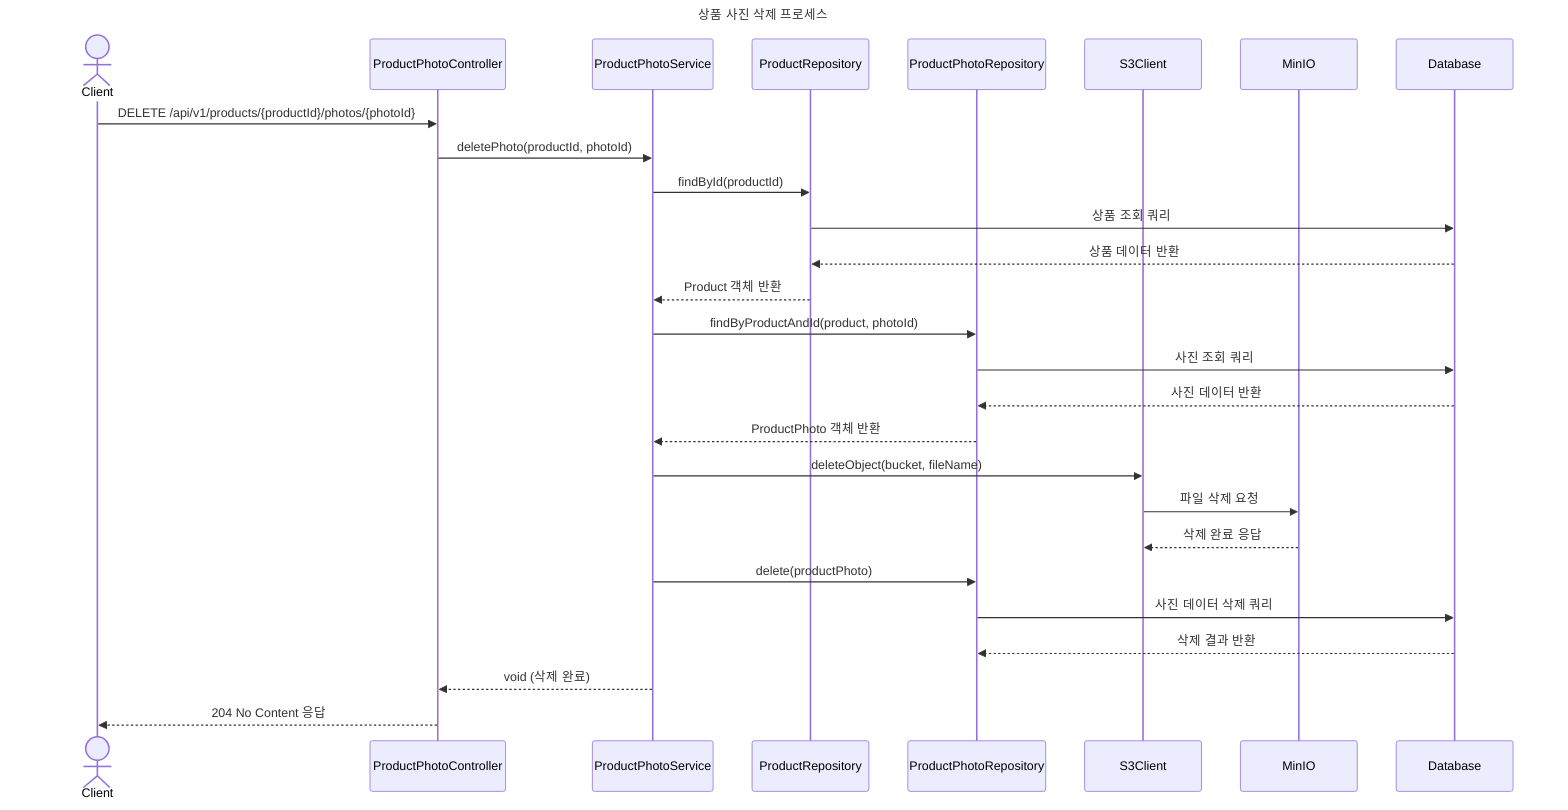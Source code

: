 sequenceDiagram
    title 상품 사진 삭제 프로세스

    actor Client
    participant ProductPhotoController
    participant ProductPhotoService
    participant ProductRepository
    participant ProductPhotoRepository
    participant S3Client
    participant MinIO
    participant Database

    Client->>ProductPhotoController: DELETE /api/v1/products/{productId}/photos/{photoId}

    ProductPhotoController->>ProductPhotoService: deletePhoto(productId, photoId)

    ProductPhotoService->>ProductRepository: findById(productId)
    ProductRepository->>Database: 상품 조회 쿼리
    Database-->>ProductRepository: 상품 데이터 반환
    ProductRepository-->>ProductPhotoService: Product 객체 반환

    ProductPhotoService->>ProductPhotoRepository: findByProductAndId(product, photoId)
    ProductPhotoRepository->>Database: 사진 조회 쿼리
    Database-->>ProductPhotoRepository: 사진 데이터 반환
    ProductPhotoRepository-->>ProductPhotoService: ProductPhoto 객체 반환

    ProductPhotoService->>S3Client: deleteObject(bucket, fileName)
    S3Client->>MinIO: 파일 삭제 요청
    MinIO-->>S3Client: 삭제 완료 응답

    ProductPhotoService->>ProductPhotoRepository: delete(productPhoto)
    ProductPhotoRepository->>Database: 사진 데이터 삭제 쿼리
    Database-->>ProductPhotoRepository: 삭제 결과 반환

    ProductPhotoService-->>ProductPhotoController: void (삭제 완료)
    ProductPhotoController-->>Client: 204 No Content 응답